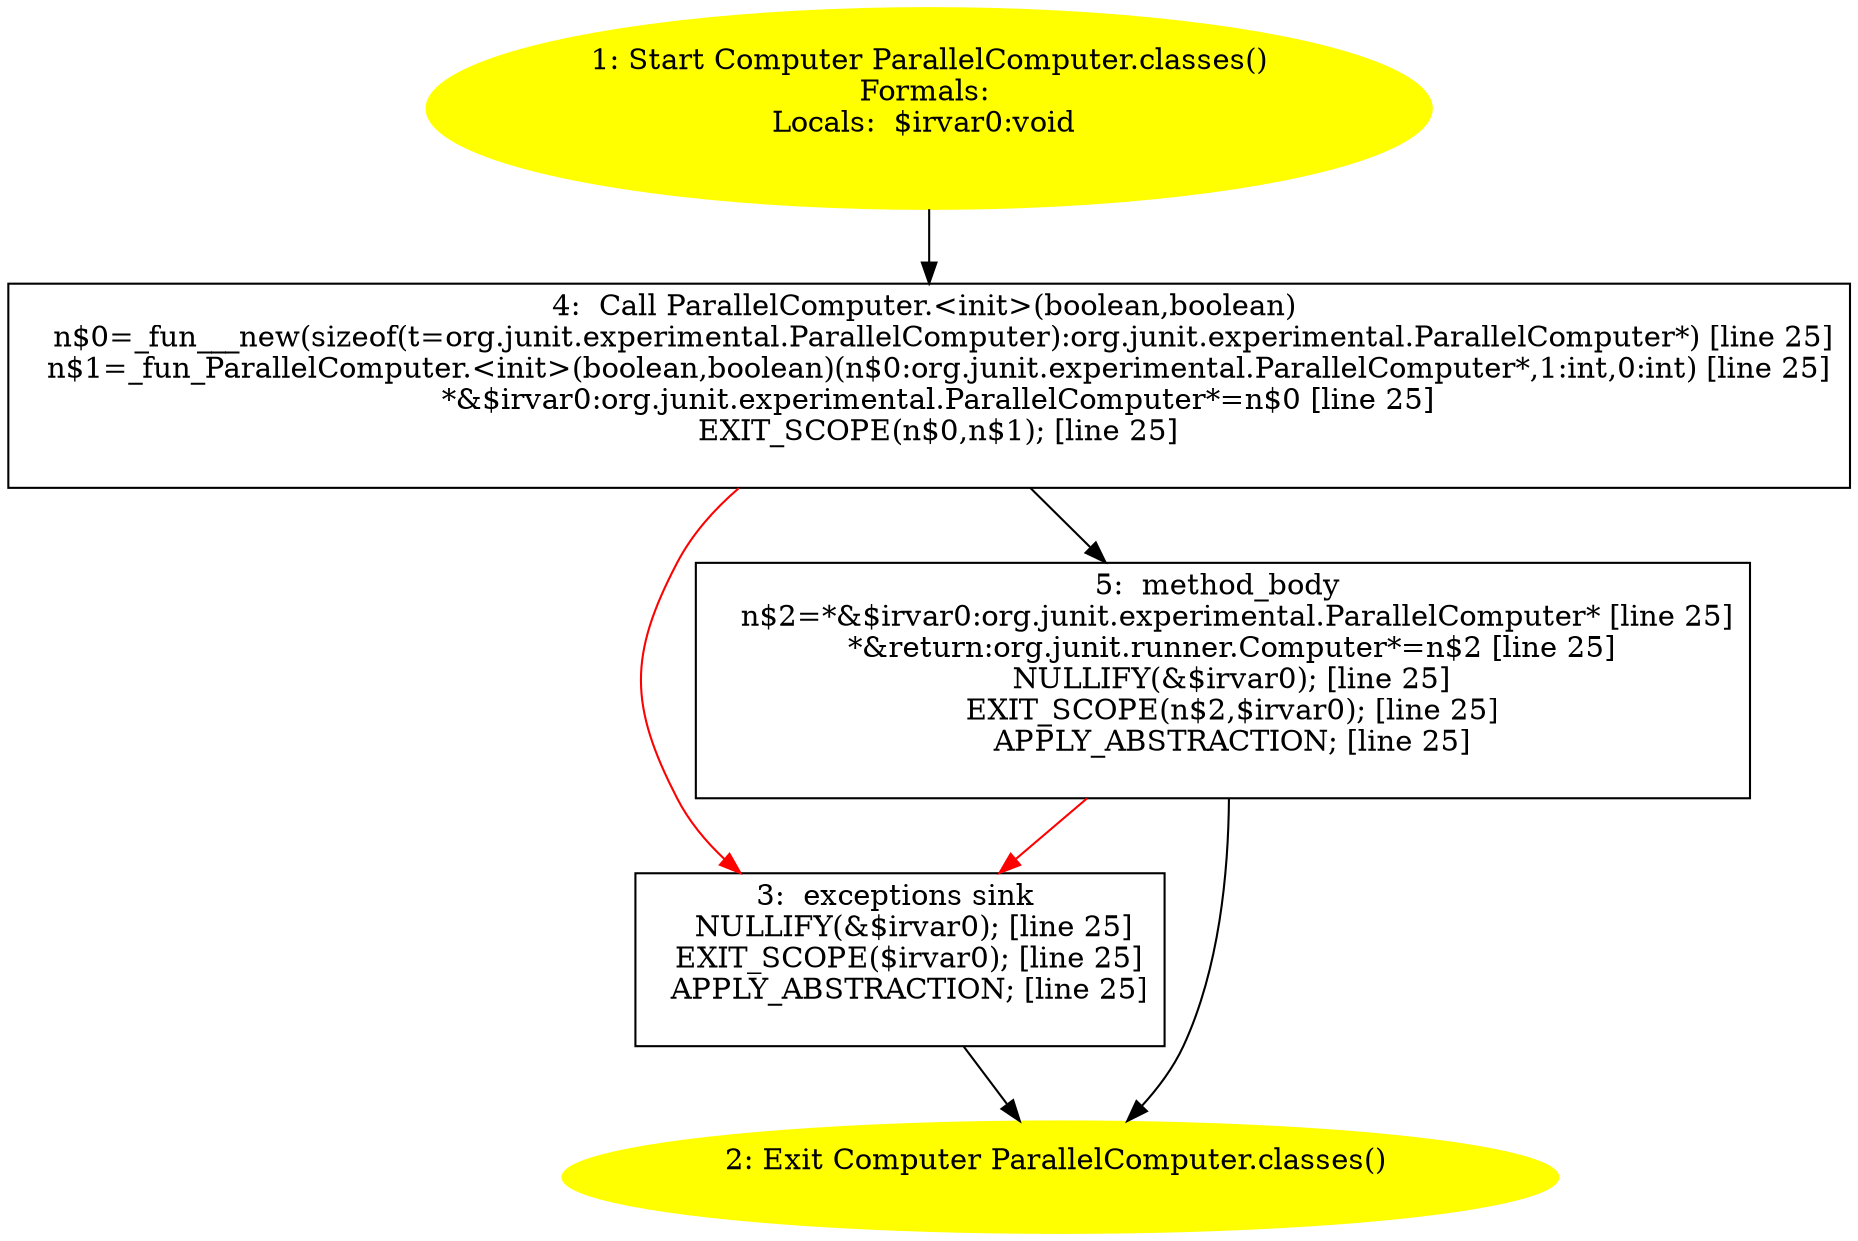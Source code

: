 /* @generated */
digraph cfg {
"org.junit.experimental.ParallelComputer.classes():org.junit.runner.Computer.210cf6b15d47fc94c266137b8ea475ba_1" [label="1: Start Computer ParallelComputer.classes()\nFormals: \nLocals:  $irvar0:void \n  " color=yellow style=filled]
	

	 "org.junit.experimental.ParallelComputer.classes():org.junit.runner.Computer.210cf6b15d47fc94c266137b8ea475ba_1" -> "org.junit.experimental.ParallelComputer.classes():org.junit.runner.Computer.210cf6b15d47fc94c266137b8ea475ba_4" ;
"org.junit.experimental.ParallelComputer.classes():org.junit.runner.Computer.210cf6b15d47fc94c266137b8ea475ba_2" [label="2: Exit Computer ParallelComputer.classes() \n  " color=yellow style=filled]
	

"org.junit.experimental.ParallelComputer.classes():org.junit.runner.Computer.210cf6b15d47fc94c266137b8ea475ba_3" [label="3:  exceptions sink \n   NULLIFY(&$irvar0); [line 25]\n  EXIT_SCOPE($irvar0); [line 25]\n  APPLY_ABSTRACTION; [line 25]\n " shape="box"]
	

	 "org.junit.experimental.ParallelComputer.classes():org.junit.runner.Computer.210cf6b15d47fc94c266137b8ea475ba_3" -> "org.junit.experimental.ParallelComputer.classes():org.junit.runner.Computer.210cf6b15d47fc94c266137b8ea475ba_2" ;
"org.junit.experimental.ParallelComputer.classes():org.junit.runner.Computer.210cf6b15d47fc94c266137b8ea475ba_4" [label="4:  Call ParallelComputer.<init>(boolean,boolean) \n   n$0=_fun___new(sizeof(t=org.junit.experimental.ParallelComputer):org.junit.experimental.ParallelComputer*) [line 25]\n  n$1=_fun_ParallelComputer.<init>(boolean,boolean)(n$0:org.junit.experimental.ParallelComputer*,1:int,0:int) [line 25]\n  *&$irvar0:org.junit.experimental.ParallelComputer*=n$0 [line 25]\n  EXIT_SCOPE(n$0,n$1); [line 25]\n " shape="box"]
	

	 "org.junit.experimental.ParallelComputer.classes():org.junit.runner.Computer.210cf6b15d47fc94c266137b8ea475ba_4" -> "org.junit.experimental.ParallelComputer.classes():org.junit.runner.Computer.210cf6b15d47fc94c266137b8ea475ba_5" ;
	 "org.junit.experimental.ParallelComputer.classes():org.junit.runner.Computer.210cf6b15d47fc94c266137b8ea475ba_4" -> "org.junit.experimental.ParallelComputer.classes():org.junit.runner.Computer.210cf6b15d47fc94c266137b8ea475ba_3" [color="red" ];
"org.junit.experimental.ParallelComputer.classes():org.junit.runner.Computer.210cf6b15d47fc94c266137b8ea475ba_5" [label="5:  method_body \n   n$2=*&$irvar0:org.junit.experimental.ParallelComputer* [line 25]\n  *&return:org.junit.runner.Computer*=n$2 [line 25]\n  NULLIFY(&$irvar0); [line 25]\n  EXIT_SCOPE(n$2,$irvar0); [line 25]\n  APPLY_ABSTRACTION; [line 25]\n " shape="box"]
	

	 "org.junit.experimental.ParallelComputer.classes():org.junit.runner.Computer.210cf6b15d47fc94c266137b8ea475ba_5" -> "org.junit.experimental.ParallelComputer.classes():org.junit.runner.Computer.210cf6b15d47fc94c266137b8ea475ba_2" ;
	 "org.junit.experimental.ParallelComputer.classes():org.junit.runner.Computer.210cf6b15d47fc94c266137b8ea475ba_5" -> "org.junit.experimental.ParallelComputer.classes():org.junit.runner.Computer.210cf6b15d47fc94c266137b8ea475ba_3" [color="red" ];
}
